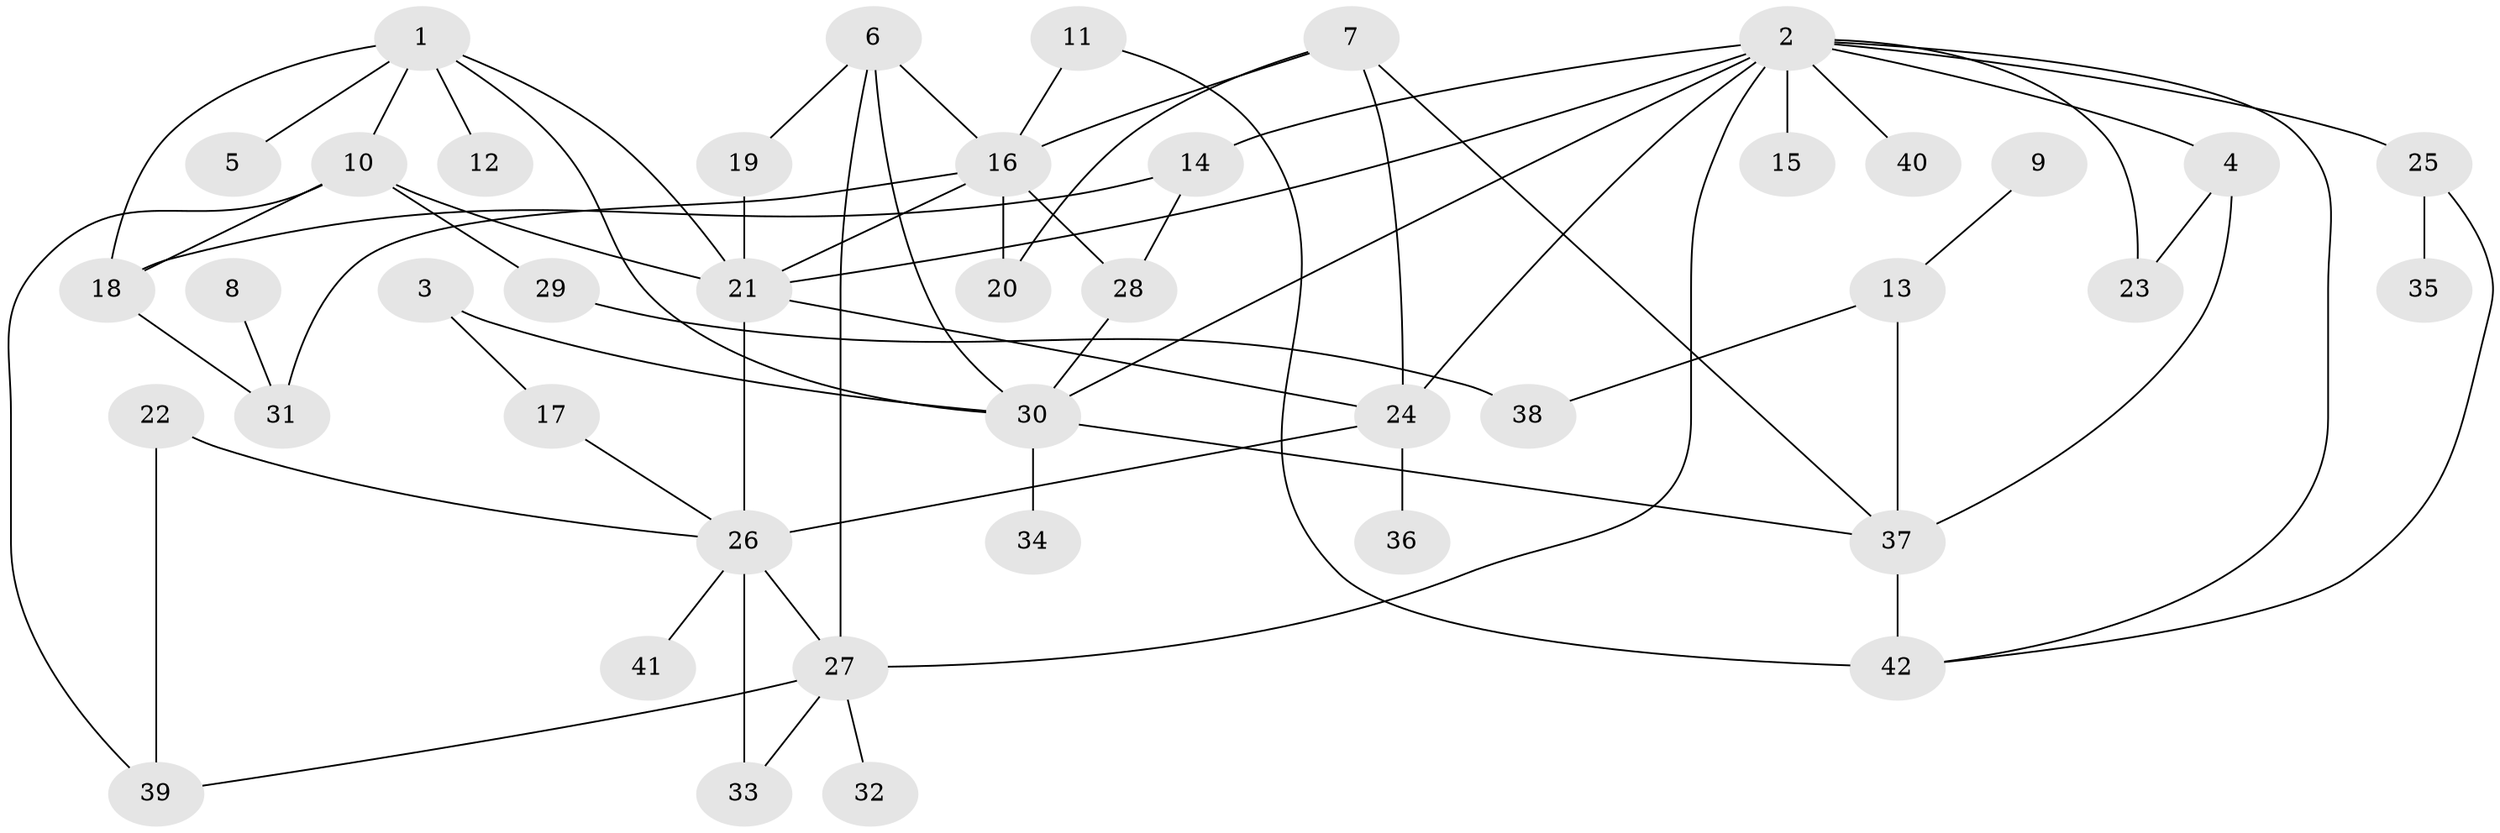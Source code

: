 // original degree distribution, {7: 0.012048192771084338, 8: 0.024096385542168676, 6: 0.04819277108433735, 4: 0.14457831325301204, 5: 0.024096385542168676, 2: 0.37349397590361444, 1: 0.24096385542168675, 3: 0.13253012048192772}
// Generated by graph-tools (version 1.1) at 2025/49/03/09/25 03:49:21]
// undirected, 42 vertices, 67 edges
graph export_dot {
graph [start="1"]
  node [color=gray90,style=filled];
  1;
  2;
  3;
  4;
  5;
  6;
  7;
  8;
  9;
  10;
  11;
  12;
  13;
  14;
  15;
  16;
  17;
  18;
  19;
  20;
  21;
  22;
  23;
  24;
  25;
  26;
  27;
  28;
  29;
  30;
  31;
  32;
  33;
  34;
  35;
  36;
  37;
  38;
  39;
  40;
  41;
  42;
  1 -- 5 [weight=1.0];
  1 -- 10 [weight=1.0];
  1 -- 12 [weight=1.0];
  1 -- 18 [weight=1.0];
  1 -- 21 [weight=1.0];
  1 -- 30 [weight=1.0];
  2 -- 4 [weight=1.0];
  2 -- 14 [weight=1.0];
  2 -- 15 [weight=1.0];
  2 -- 21 [weight=1.0];
  2 -- 23 [weight=1.0];
  2 -- 24 [weight=1.0];
  2 -- 25 [weight=1.0];
  2 -- 27 [weight=1.0];
  2 -- 30 [weight=1.0];
  2 -- 40 [weight=1.0];
  2 -- 42 [weight=1.0];
  3 -- 17 [weight=1.0];
  3 -- 30 [weight=1.0];
  4 -- 23 [weight=1.0];
  4 -- 37 [weight=1.0];
  6 -- 16 [weight=1.0];
  6 -- 19 [weight=1.0];
  6 -- 27 [weight=1.0];
  6 -- 30 [weight=1.0];
  7 -- 16 [weight=1.0];
  7 -- 20 [weight=1.0];
  7 -- 24 [weight=1.0];
  7 -- 37 [weight=1.0];
  8 -- 31 [weight=1.0];
  9 -- 13 [weight=1.0];
  10 -- 18 [weight=1.0];
  10 -- 21 [weight=1.0];
  10 -- 29 [weight=1.0];
  10 -- 39 [weight=1.0];
  11 -- 16 [weight=1.0];
  11 -- 42 [weight=1.0];
  13 -- 37 [weight=1.0];
  13 -- 38 [weight=1.0];
  14 -- 18 [weight=1.0];
  14 -- 28 [weight=1.0];
  16 -- 20 [weight=1.0];
  16 -- 21 [weight=1.0];
  16 -- 28 [weight=1.0];
  16 -- 31 [weight=1.0];
  17 -- 26 [weight=1.0];
  18 -- 31 [weight=1.0];
  19 -- 21 [weight=1.0];
  21 -- 24 [weight=2.0];
  21 -- 26 [weight=1.0];
  22 -- 26 [weight=1.0];
  22 -- 39 [weight=1.0];
  24 -- 26 [weight=1.0];
  24 -- 36 [weight=1.0];
  25 -- 35 [weight=1.0];
  25 -- 42 [weight=1.0];
  26 -- 27 [weight=1.0];
  26 -- 33 [weight=1.0];
  26 -- 41 [weight=1.0];
  27 -- 32 [weight=1.0];
  27 -- 33 [weight=1.0];
  27 -- 39 [weight=1.0];
  28 -- 30 [weight=1.0];
  29 -- 38 [weight=1.0];
  30 -- 34 [weight=1.0];
  30 -- 37 [weight=1.0];
  37 -- 42 [weight=2.0];
}
